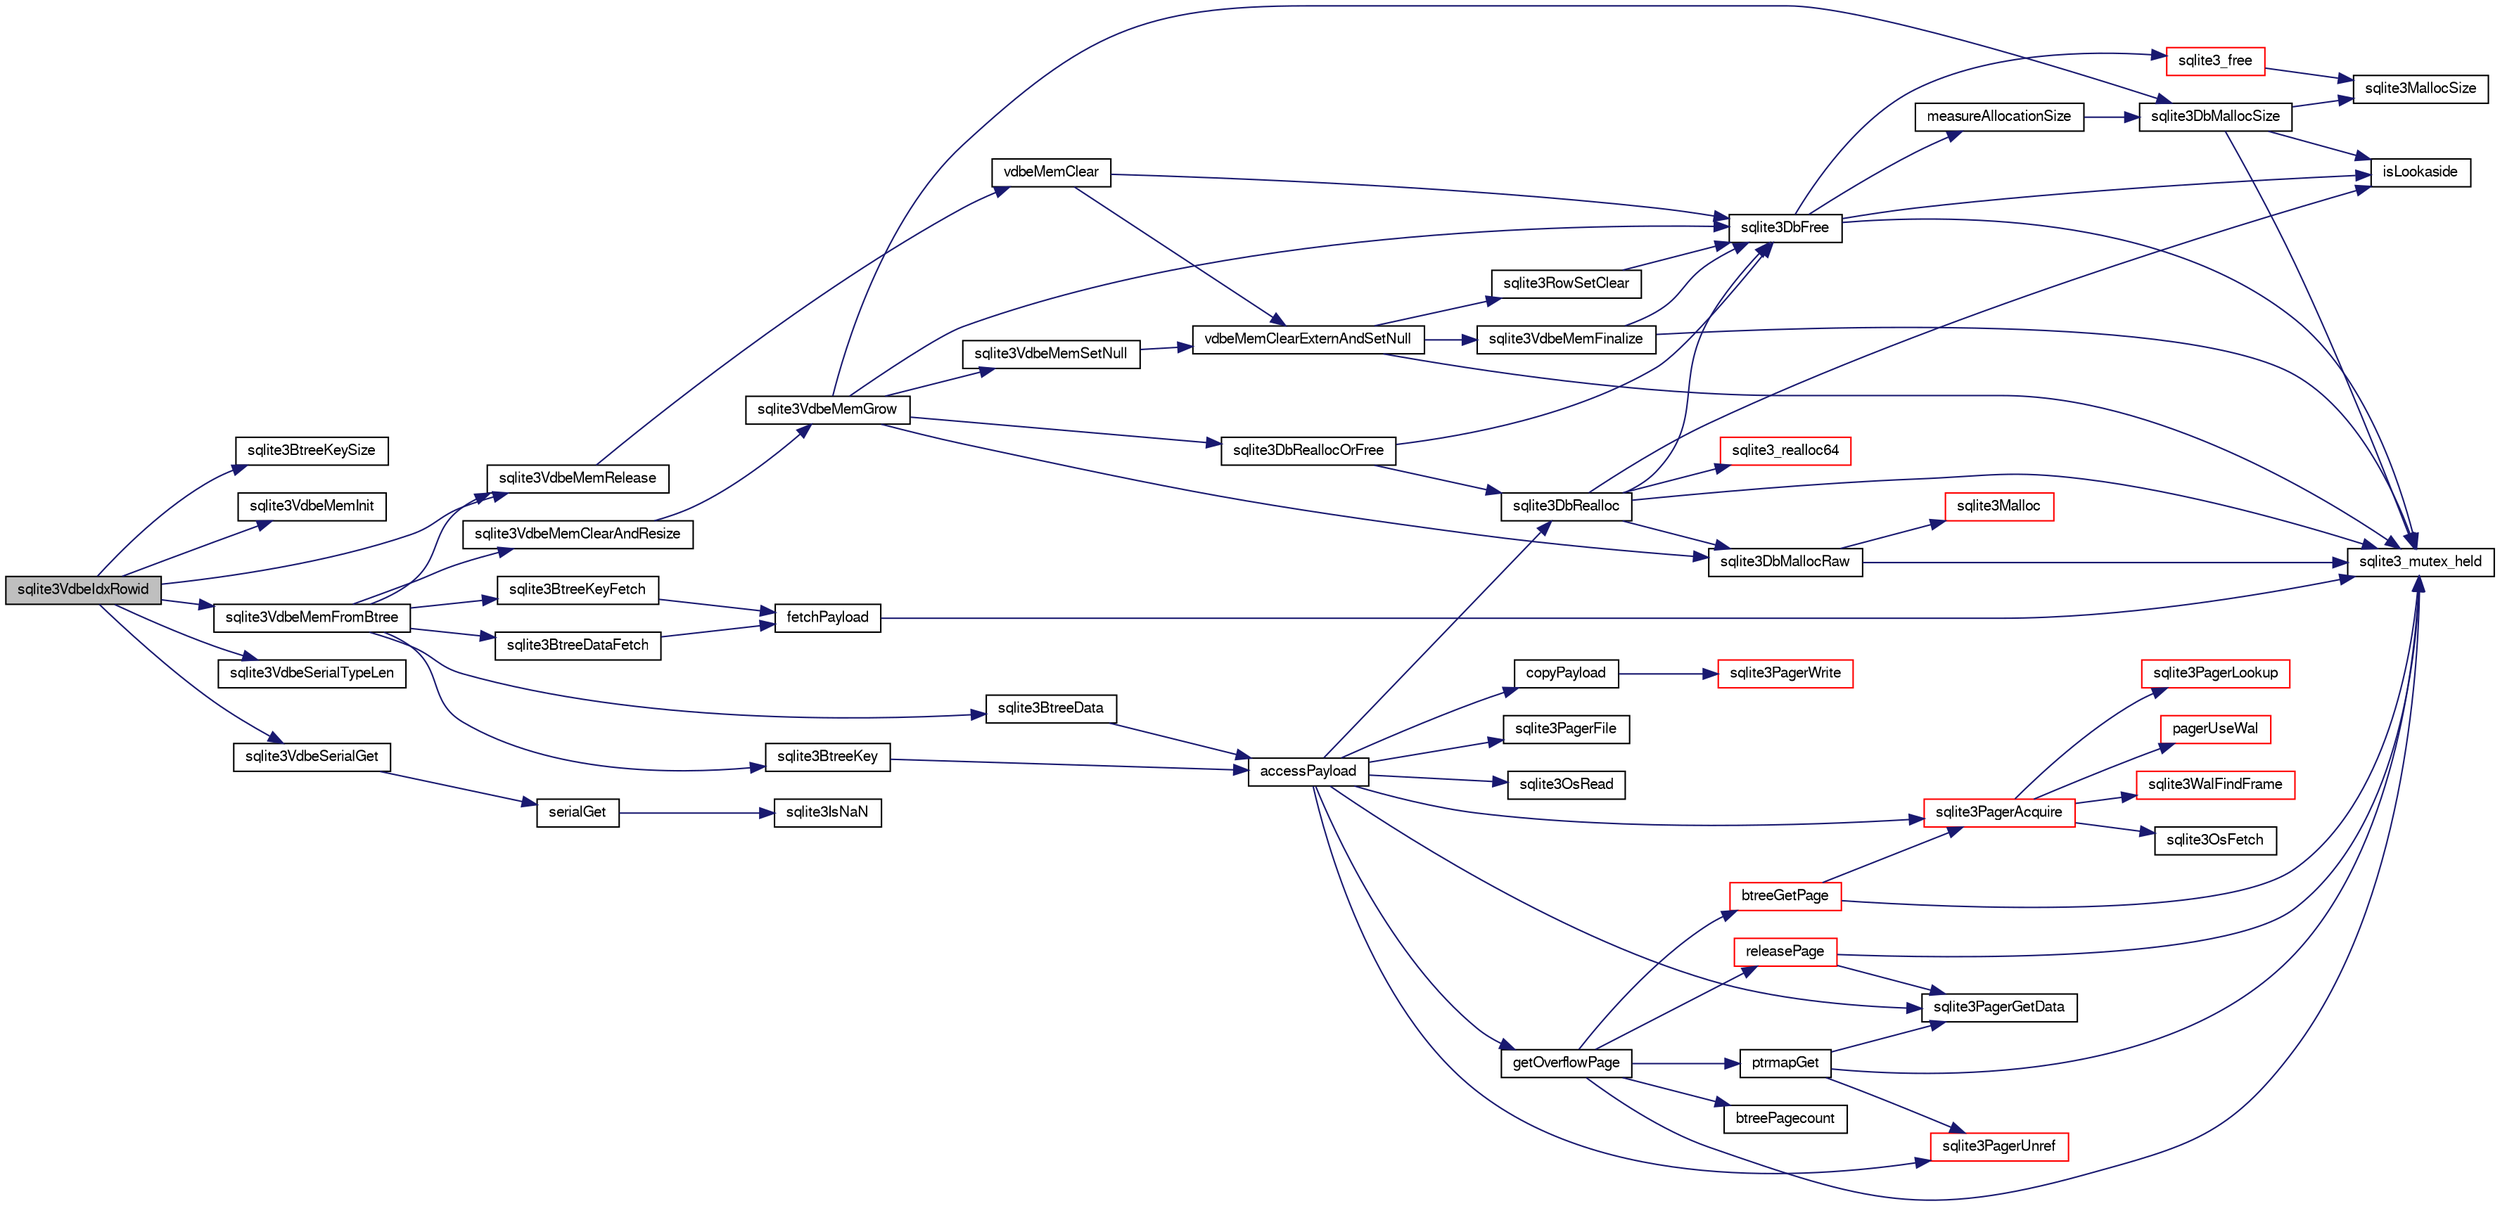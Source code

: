 digraph "sqlite3VdbeIdxRowid"
{
  edge [fontname="FreeSans",fontsize="10",labelfontname="FreeSans",labelfontsize="10"];
  node [fontname="FreeSans",fontsize="10",shape=record];
  rankdir="LR";
  Node758181 [label="sqlite3VdbeIdxRowid",height=0.2,width=0.4,color="black", fillcolor="grey75", style="filled", fontcolor="black"];
  Node758181 -> Node758182 [color="midnightblue",fontsize="10",style="solid",fontname="FreeSans"];
  Node758182 [label="sqlite3BtreeKeySize",height=0.2,width=0.4,color="black", fillcolor="white", style="filled",URL="$sqlite3_8c.html#a73b33a51e4be80535ca4357abe181d2b"];
  Node758181 -> Node758183 [color="midnightblue",fontsize="10",style="solid",fontname="FreeSans"];
  Node758183 [label="sqlite3VdbeMemInit",height=0.2,width=0.4,color="black", fillcolor="white", style="filled",URL="$sqlite3_8c.html#a71744ecf3bbf078600c527fa96ef3360"];
  Node758181 -> Node758184 [color="midnightblue",fontsize="10",style="solid",fontname="FreeSans"];
  Node758184 [label="sqlite3VdbeMemFromBtree",height=0.2,width=0.4,color="black", fillcolor="white", style="filled",URL="$sqlite3_8c.html#a2f4630d8648b1bf4ffcda8c6813518d2"];
  Node758184 -> Node758185 [color="midnightblue",fontsize="10",style="solid",fontname="FreeSans"];
  Node758185 [label="sqlite3BtreeKeyFetch",height=0.2,width=0.4,color="black", fillcolor="white", style="filled",URL="$sqlite3_8c.html#a857d95cdce2601fd5f6acb8b4facdd2a"];
  Node758185 -> Node758186 [color="midnightblue",fontsize="10",style="solid",fontname="FreeSans"];
  Node758186 [label="fetchPayload",height=0.2,width=0.4,color="black", fillcolor="white", style="filled",URL="$sqlite3_8c.html#a46622817f95a4f77fd9a6494c97f51f7"];
  Node758186 -> Node758187 [color="midnightblue",fontsize="10",style="solid",fontname="FreeSans"];
  Node758187 [label="sqlite3_mutex_held",height=0.2,width=0.4,color="black", fillcolor="white", style="filled",URL="$sqlite3_8c.html#acf77da68932b6bc163c5e68547ecc3e7"];
  Node758184 -> Node758188 [color="midnightblue",fontsize="10",style="solid",fontname="FreeSans"];
  Node758188 [label="sqlite3BtreeDataFetch",height=0.2,width=0.4,color="black", fillcolor="white", style="filled",URL="$sqlite3_8c.html#aadaceb02f6a30eec9df2730799ad23bd"];
  Node758188 -> Node758186 [color="midnightblue",fontsize="10",style="solid",fontname="FreeSans"];
  Node758184 -> Node758189 [color="midnightblue",fontsize="10",style="solid",fontname="FreeSans"];
  Node758189 [label="sqlite3VdbeMemClearAndResize",height=0.2,width=0.4,color="black", fillcolor="white", style="filled",URL="$sqlite3_8c.html#add082be4aa46084ecdf023cfac898231"];
  Node758189 -> Node758190 [color="midnightblue",fontsize="10",style="solid",fontname="FreeSans"];
  Node758190 [label="sqlite3VdbeMemGrow",height=0.2,width=0.4,color="black", fillcolor="white", style="filled",URL="$sqlite3_8c.html#aba753c9690ae0ba31b5100945cf29447"];
  Node758190 -> Node758191 [color="midnightblue",fontsize="10",style="solid",fontname="FreeSans"];
  Node758191 [label="sqlite3DbMallocSize",height=0.2,width=0.4,color="black", fillcolor="white", style="filled",URL="$sqlite3_8c.html#aa397e5a8a03495203a0767abf0a71f86"];
  Node758191 -> Node758192 [color="midnightblue",fontsize="10",style="solid",fontname="FreeSans"];
  Node758192 [label="sqlite3MallocSize",height=0.2,width=0.4,color="black", fillcolor="white", style="filled",URL="$sqlite3_8c.html#acf5d2a5f35270bafb050bd2def576955"];
  Node758191 -> Node758187 [color="midnightblue",fontsize="10",style="solid",fontname="FreeSans"];
  Node758191 -> Node758193 [color="midnightblue",fontsize="10",style="solid",fontname="FreeSans"];
  Node758193 [label="isLookaside",height=0.2,width=0.4,color="black", fillcolor="white", style="filled",URL="$sqlite3_8c.html#a770fa05ff9717b75e16f4d968a77b897"];
  Node758190 -> Node758194 [color="midnightblue",fontsize="10",style="solid",fontname="FreeSans"];
  Node758194 [label="sqlite3DbReallocOrFree",height=0.2,width=0.4,color="black", fillcolor="white", style="filled",URL="$sqlite3_8c.html#a532a9fd62eeb46b61885a0fff075231c"];
  Node758194 -> Node758195 [color="midnightblue",fontsize="10",style="solid",fontname="FreeSans"];
  Node758195 [label="sqlite3DbRealloc",height=0.2,width=0.4,color="black", fillcolor="white", style="filled",URL="$sqlite3_8c.html#ae028f4902a9d29bcaf310ff289ee87dc"];
  Node758195 -> Node758187 [color="midnightblue",fontsize="10",style="solid",fontname="FreeSans"];
  Node758195 -> Node758196 [color="midnightblue",fontsize="10",style="solid",fontname="FreeSans"];
  Node758196 [label="sqlite3DbMallocRaw",height=0.2,width=0.4,color="black", fillcolor="white", style="filled",URL="$sqlite3_8c.html#abbe8be0cf7175e11ddc3e2218fad924e"];
  Node758196 -> Node758187 [color="midnightblue",fontsize="10",style="solid",fontname="FreeSans"];
  Node758196 -> Node758197 [color="midnightblue",fontsize="10",style="solid",fontname="FreeSans"];
  Node758197 [label="sqlite3Malloc",height=0.2,width=0.4,color="red", fillcolor="white", style="filled",URL="$sqlite3_8c.html#a361a2eaa846b1885f123abe46f5d8b2b"];
  Node758195 -> Node758193 [color="midnightblue",fontsize="10",style="solid",fontname="FreeSans"];
  Node758195 -> Node758206 [color="midnightblue",fontsize="10",style="solid",fontname="FreeSans"];
  Node758206 [label="sqlite3DbFree",height=0.2,width=0.4,color="black", fillcolor="white", style="filled",URL="$sqlite3_8c.html#ac70ab821a6607b4a1b909582dc37a069"];
  Node758206 -> Node758187 [color="midnightblue",fontsize="10",style="solid",fontname="FreeSans"];
  Node758206 -> Node758207 [color="midnightblue",fontsize="10",style="solid",fontname="FreeSans"];
  Node758207 [label="measureAllocationSize",height=0.2,width=0.4,color="black", fillcolor="white", style="filled",URL="$sqlite3_8c.html#a45731e644a22fdb756e2b6337224217a"];
  Node758207 -> Node758191 [color="midnightblue",fontsize="10",style="solid",fontname="FreeSans"];
  Node758206 -> Node758193 [color="midnightblue",fontsize="10",style="solid",fontname="FreeSans"];
  Node758206 -> Node758208 [color="midnightblue",fontsize="10",style="solid",fontname="FreeSans"];
  Node758208 [label="sqlite3_free",height=0.2,width=0.4,color="red", fillcolor="white", style="filled",URL="$sqlite3_8c.html#a6552349e36a8a691af5487999ab09519"];
  Node758208 -> Node758192 [color="midnightblue",fontsize="10",style="solid",fontname="FreeSans"];
  Node758195 -> Node758209 [color="midnightblue",fontsize="10",style="solid",fontname="FreeSans"];
  Node758209 [label="sqlite3_realloc64",height=0.2,width=0.4,color="red", fillcolor="white", style="filled",URL="$sqlite3_8c.html#a3765a714077ee547e811034236dc9ecd"];
  Node758194 -> Node758206 [color="midnightblue",fontsize="10",style="solid",fontname="FreeSans"];
  Node758190 -> Node758206 [color="midnightblue",fontsize="10",style="solid",fontname="FreeSans"];
  Node758190 -> Node758196 [color="midnightblue",fontsize="10",style="solid",fontname="FreeSans"];
  Node758190 -> Node758323 [color="midnightblue",fontsize="10",style="solid",fontname="FreeSans"];
  Node758323 [label="sqlite3VdbeMemSetNull",height=0.2,width=0.4,color="black", fillcolor="white", style="filled",URL="$sqlite3_8c.html#ae01092c23aebaf8a3ebdf3954609b410"];
  Node758323 -> Node758267 [color="midnightblue",fontsize="10",style="solid",fontname="FreeSans"];
  Node758267 [label="vdbeMemClearExternAndSetNull",height=0.2,width=0.4,color="black", fillcolor="white", style="filled",URL="$sqlite3_8c.html#a29c41a360fb0e86b817777daf061230c"];
  Node758267 -> Node758187 [color="midnightblue",fontsize="10",style="solid",fontname="FreeSans"];
  Node758267 -> Node758268 [color="midnightblue",fontsize="10",style="solid",fontname="FreeSans"];
  Node758268 [label="sqlite3VdbeMemFinalize",height=0.2,width=0.4,color="black", fillcolor="white", style="filled",URL="$sqlite3_8c.html#a2568220f48ddef81b1c43e401042d9d2"];
  Node758268 -> Node758187 [color="midnightblue",fontsize="10",style="solid",fontname="FreeSans"];
  Node758268 -> Node758206 [color="midnightblue",fontsize="10",style="solid",fontname="FreeSans"];
  Node758267 -> Node758269 [color="midnightblue",fontsize="10",style="solid",fontname="FreeSans"];
  Node758269 [label="sqlite3RowSetClear",height=0.2,width=0.4,color="black", fillcolor="white", style="filled",URL="$sqlite3_8c.html#ae153de0cd969511a607e26deeca80342"];
  Node758269 -> Node758206 [color="midnightblue",fontsize="10",style="solid",fontname="FreeSans"];
  Node758184 -> Node758469 [color="midnightblue",fontsize="10",style="solid",fontname="FreeSans"];
  Node758469 [label="sqlite3BtreeKey",height=0.2,width=0.4,color="black", fillcolor="white", style="filled",URL="$sqlite3_8c.html#ac2d5b22a7aae9c57b8a4ef7be643c1cd"];
  Node758469 -> Node758470 [color="midnightblue",fontsize="10",style="solid",fontname="FreeSans"];
  Node758470 [label="accessPayload",height=0.2,width=0.4,color="black", fillcolor="white", style="filled",URL="$sqlite3_8c.html#acf70e6d3cb6afd54d677b3dffb6959d2"];
  Node758470 -> Node758471 [color="midnightblue",fontsize="10",style="solid",fontname="FreeSans"];
  Node758471 [label="copyPayload",height=0.2,width=0.4,color="black", fillcolor="white", style="filled",URL="$sqlite3_8c.html#aedb2ad4326779a68bc8e012570bda430"];
  Node758471 -> Node758472 [color="midnightblue",fontsize="10",style="solid",fontname="FreeSans"];
  Node758472 [label="sqlite3PagerWrite",height=0.2,width=0.4,color="red", fillcolor="white", style="filled",URL="$sqlite3_8c.html#ad4b8aee028ee99575b0748b299e04ed0"];
  Node758470 -> Node758195 [color="midnightblue",fontsize="10",style="solid",fontname="FreeSans"];
  Node758470 -> Node758606 [color="midnightblue",fontsize="10",style="solid",fontname="FreeSans"];
  Node758606 [label="getOverflowPage",height=0.2,width=0.4,color="black", fillcolor="white", style="filled",URL="$sqlite3_8c.html#af907f898e049d621e2c9dc1ed1d63cf4"];
  Node758606 -> Node758187 [color="midnightblue",fontsize="10",style="solid",fontname="FreeSans"];
  Node758606 -> Node758572 [color="midnightblue",fontsize="10",style="solid",fontname="FreeSans"];
  Node758572 [label="btreePagecount",height=0.2,width=0.4,color="black", fillcolor="white", style="filled",URL="$sqlite3_8c.html#a9cc4ac11752c088db89d551ec1495a15"];
  Node758606 -> Node758607 [color="midnightblue",fontsize="10",style="solid",fontname="FreeSans"];
  Node758607 [label="ptrmapGet",height=0.2,width=0.4,color="black", fillcolor="white", style="filled",URL="$sqlite3_8c.html#ae91bfd9c1bec807a52a384d2ed01934b"];
  Node758607 -> Node758187 [color="midnightblue",fontsize="10",style="solid",fontname="FreeSans"];
  Node758607 -> Node758568 [color="midnightblue",fontsize="10",style="solid",fontname="FreeSans"];
  Node758568 [label="sqlite3PagerGetData",height=0.2,width=0.4,color="black", fillcolor="white", style="filled",URL="$sqlite3_8c.html#a9dd340e56fb4b7fad4df339595b8d8a2"];
  Node758607 -> Node758573 [color="midnightblue",fontsize="10",style="solid",fontname="FreeSans"];
  Node758573 [label="sqlite3PagerUnref",height=0.2,width=0.4,color="red", fillcolor="white", style="filled",URL="$sqlite3_8c.html#aa9d040b7f24a8a5d99bf96863b52cd15"];
  Node758606 -> Node758608 [color="midnightblue",fontsize="10",style="solid",fontname="FreeSans"];
  Node758608 [label="btreeGetPage",height=0.2,width=0.4,color="red", fillcolor="white", style="filled",URL="$sqlite3_8c.html#ac59679e30ceb0190614fbd19a7feb6de"];
  Node758608 -> Node758187 [color="midnightblue",fontsize="10",style="solid",fontname="FreeSans"];
  Node758608 -> Node758574 [color="midnightblue",fontsize="10",style="solid",fontname="FreeSans"];
  Node758574 [label="sqlite3PagerAcquire",height=0.2,width=0.4,color="red", fillcolor="white", style="filled",URL="$sqlite3_8c.html#a22a53daafd2bd778cda390312651f994"];
  Node758574 -> Node758477 [color="midnightblue",fontsize="10",style="solid",fontname="FreeSans"];
  Node758477 [label="pagerUseWal",height=0.2,width=0.4,color="red", fillcolor="white", style="filled",URL="$sqlite3_8c.html#a31def80bfe1de9284d635ba190a5eb68"];
  Node758574 -> Node758532 [color="midnightblue",fontsize="10",style="solid",fontname="FreeSans"];
  Node758532 [label="sqlite3WalFindFrame",height=0.2,width=0.4,color="red", fillcolor="white", style="filled",URL="$sqlite3_8c.html#a70d73def3adcc264f500a63178742708"];
  Node758574 -> Node758522 [color="midnightblue",fontsize="10",style="solid",fontname="FreeSans"];
  Node758522 [label="sqlite3OsFetch",height=0.2,width=0.4,color="black", fillcolor="white", style="filled",URL="$sqlite3_8c.html#ab5b9137b375d5d8a8c216a644056cba7"];
  Node758574 -> Node758526 [color="midnightblue",fontsize="10",style="solid",fontname="FreeSans"];
  Node758526 [label="sqlite3PagerLookup",height=0.2,width=0.4,color="red", fillcolor="white", style="filled",URL="$sqlite3_8c.html#a1252ec03814f64eed236cfb21094cafd"];
  Node758606 -> Node758610 [color="midnightblue",fontsize="10",style="solid",fontname="FreeSans"];
  Node758610 [label="releasePage",height=0.2,width=0.4,color="red", fillcolor="white", style="filled",URL="$sqlite3_8c.html#a92c6fb14f9bcf117440c35116c26d6c4"];
  Node758610 -> Node758568 [color="midnightblue",fontsize="10",style="solid",fontname="FreeSans"];
  Node758610 -> Node758187 [color="midnightblue",fontsize="10",style="solid",fontname="FreeSans"];
  Node758470 -> Node758611 [color="midnightblue",fontsize="10",style="solid",fontname="FreeSans"];
  Node758611 [label="sqlite3PagerFile",height=0.2,width=0.4,color="black", fillcolor="white", style="filled",URL="$sqlite3_8c.html#a4994718ae281ffc714aa975c5b9b359d"];
  Node758470 -> Node758535 [color="midnightblue",fontsize="10",style="solid",fontname="FreeSans"];
  Node758535 [label="sqlite3OsRead",height=0.2,width=0.4,color="black", fillcolor="white", style="filled",URL="$sqlite3_8c.html#a98ef6b5ed82299d2efc0b5f9e41c877d"];
  Node758470 -> Node758574 [color="midnightblue",fontsize="10",style="solid",fontname="FreeSans"];
  Node758470 -> Node758568 [color="midnightblue",fontsize="10",style="solid",fontname="FreeSans"];
  Node758470 -> Node758573 [color="midnightblue",fontsize="10",style="solid",fontname="FreeSans"];
  Node758184 -> Node758612 [color="midnightblue",fontsize="10",style="solid",fontname="FreeSans"];
  Node758612 [label="sqlite3BtreeData",height=0.2,width=0.4,color="black", fillcolor="white", style="filled",URL="$sqlite3_8c.html#a1790f0a3e62aea4361ab60996272a78c"];
  Node758612 -> Node758470 [color="midnightblue",fontsize="10",style="solid",fontname="FreeSans"];
  Node758184 -> Node758265 [color="midnightblue",fontsize="10",style="solid",fontname="FreeSans"];
  Node758265 [label="sqlite3VdbeMemRelease",height=0.2,width=0.4,color="black", fillcolor="white", style="filled",URL="$sqlite3_8c.html#a90606361dbeba88159fd6ff03fcc10cc"];
  Node758265 -> Node758266 [color="midnightblue",fontsize="10",style="solid",fontname="FreeSans"];
  Node758266 [label="vdbeMemClear",height=0.2,width=0.4,color="black", fillcolor="white", style="filled",URL="$sqlite3_8c.html#a489eef6e55ad0dadf67578726b935d12"];
  Node758266 -> Node758267 [color="midnightblue",fontsize="10",style="solid",fontname="FreeSans"];
  Node758266 -> Node758206 [color="midnightblue",fontsize="10",style="solid",fontname="FreeSans"];
  Node758181 -> Node758613 [color="midnightblue",fontsize="10",style="solid",fontname="FreeSans"];
  Node758613 [label="sqlite3VdbeSerialTypeLen",height=0.2,width=0.4,color="black", fillcolor="white", style="filled",URL="$sqlite3_8c.html#ab84b4c97560363d01a6044a954c7d4f4"];
  Node758181 -> Node758614 [color="midnightblue",fontsize="10",style="solid",fontname="FreeSans"];
  Node758614 [label="sqlite3VdbeSerialGet",height=0.2,width=0.4,color="black", fillcolor="white", style="filled",URL="$sqlite3_8c.html#a5b5cd74212a43cf693266f0b9badc469"];
  Node758614 -> Node758615 [color="midnightblue",fontsize="10",style="solid",fontname="FreeSans"];
  Node758615 [label="serialGet",height=0.2,width=0.4,color="black", fillcolor="white", style="filled",URL="$sqlite3_8c.html#a07f82bd181d15c1e1ba90a79c78dfd37"];
  Node758615 -> Node758254 [color="midnightblue",fontsize="10",style="solid",fontname="FreeSans"];
  Node758254 [label="sqlite3IsNaN",height=0.2,width=0.4,color="black", fillcolor="white", style="filled",URL="$sqlite3_8c.html#aed4d78203877c3486765ccbc7feebb50"];
  Node758181 -> Node758265 [color="midnightblue",fontsize="10",style="solid",fontname="FreeSans"];
}
